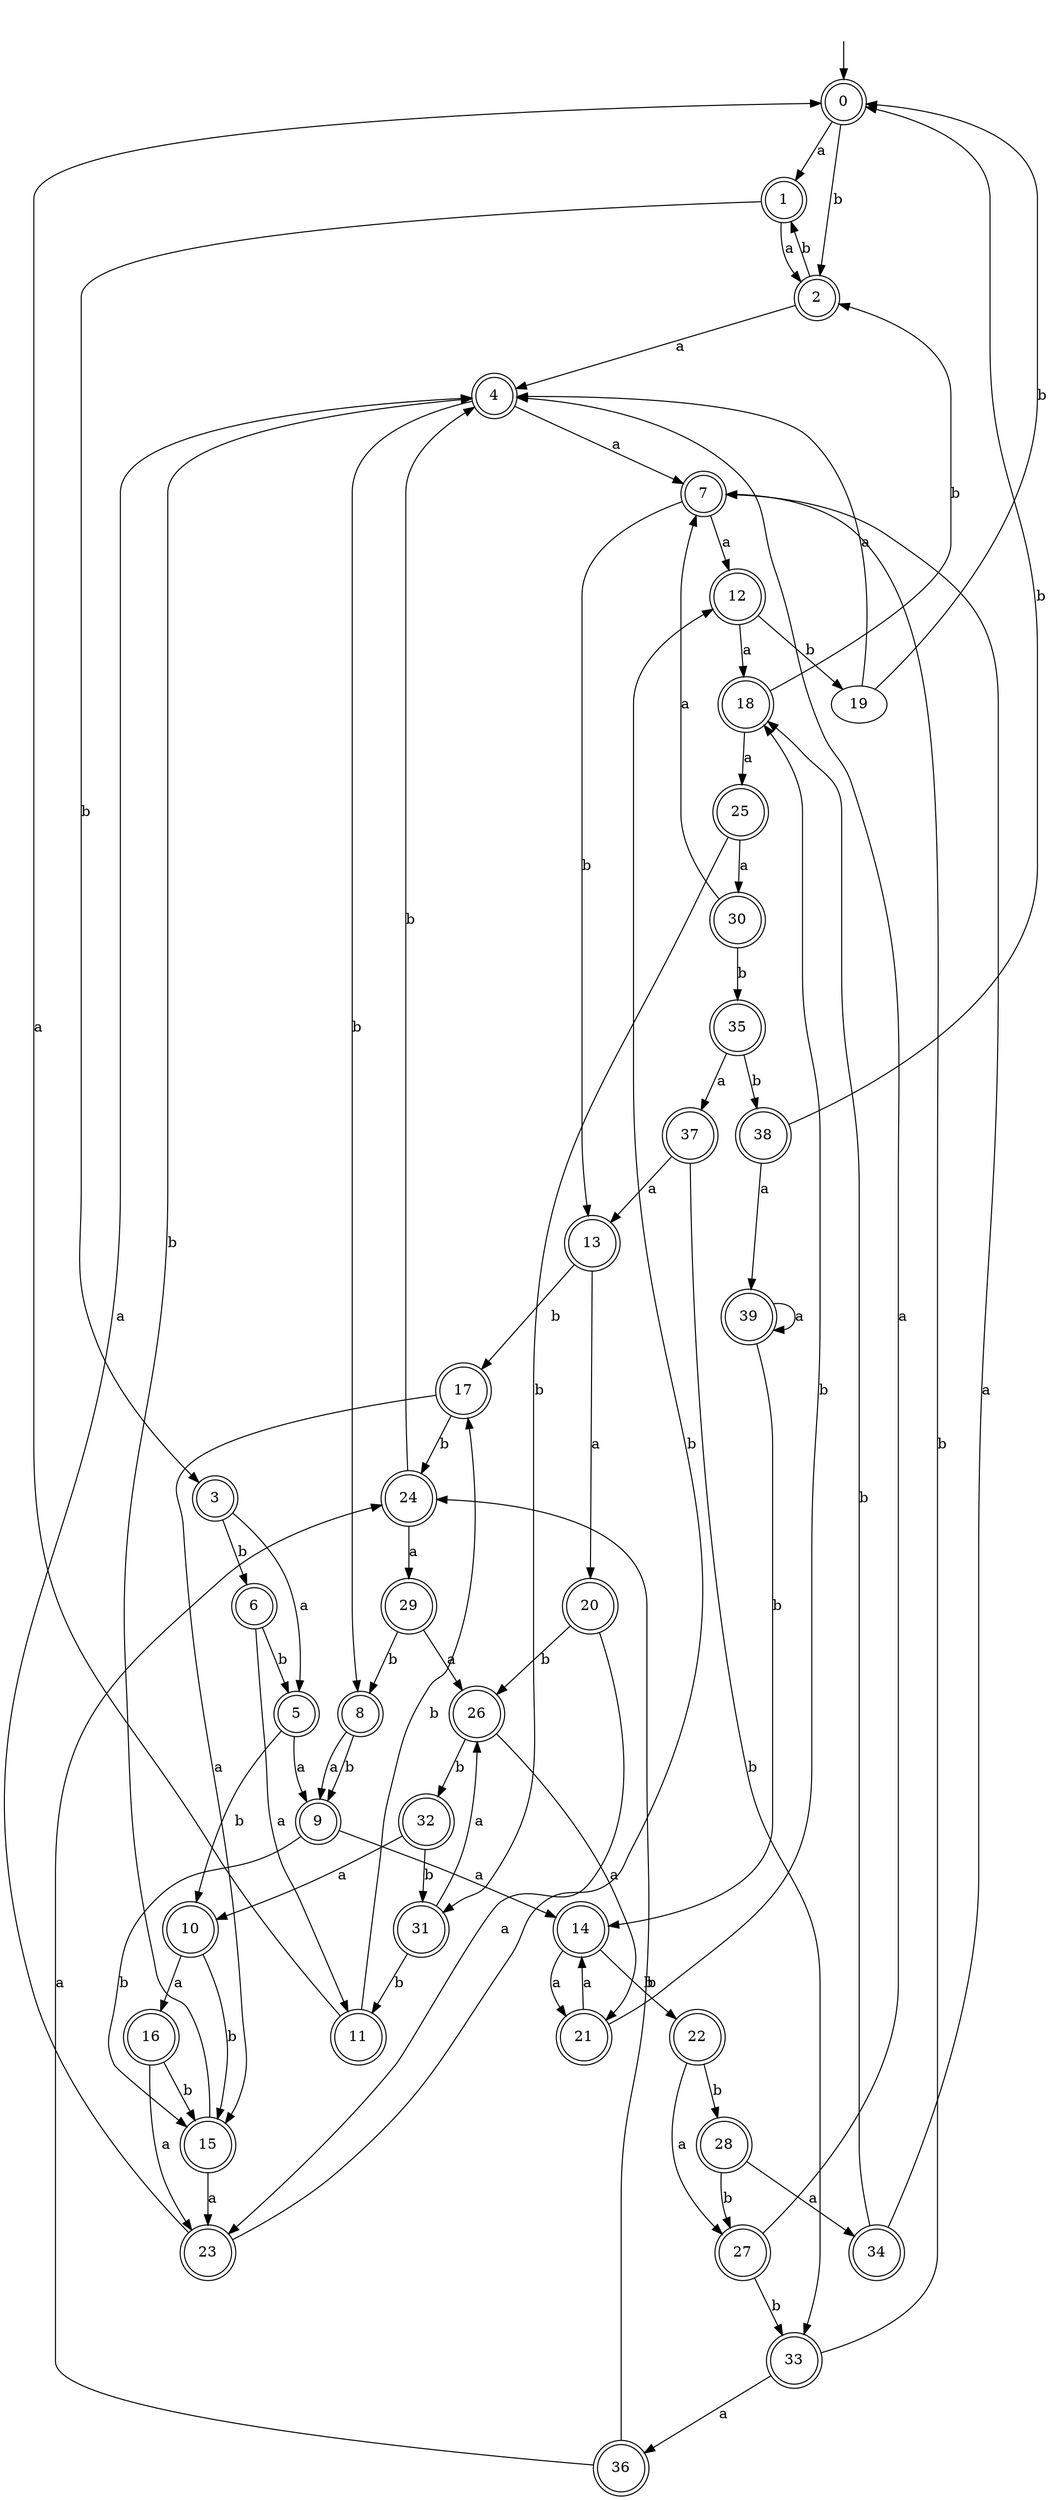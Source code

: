 digraph RandomDFA {
  __start0 [label="", shape=none];
  __start0 -> 0 [label=""];
  0 [shape=circle] [shape=doublecircle]
  0 -> 1 [label="a"]
  0 -> 2 [label="b"]
  1 [shape=doublecircle]
  1 -> 2 [label="a"]
  1 -> 3 [label="b"]
  2 [shape=doublecircle]
  2 -> 4 [label="a"]
  2 -> 1 [label="b"]
  3 [shape=doublecircle]
  3 -> 5 [label="a"]
  3 -> 6 [label="b"]
  4 [shape=doublecircle]
  4 -> 7 [label="a"]
  4 -> 8 [label="b"]
  5 [shape=doublecircle]
  5 -> 9 [label="a"]
  5 -> 10 [label="b"]
  6 [shape=doublecircle]
  6 -> 11 [label="a"]
  6 -> 5 [label="b"]
  7 [shape=doublecircle]
  7 -> 12 [label="a"]
  7 -> 13 [label="b"]
  8 [shape=doublecircle]
  8 -> 9 [label="a"]
  8 -> 9 [label="b"]
  9 [shape=doublecircle]
  9 -> 14 [label="a"]
  9 -> 15 [label="b"]
  10 [shape=doublecircle]
  10 -> 16 [label="a"]
  10 -> 15 [label="b"]
  11 [shape=doublecircle]
  11 -> 0 [label="a"]
  11 -> 17 [label="b"]
  12 [shape=doublecircle]
  12 -> 18 [label="a"]
  12 -> 19 [label="b"]
  13 [shape=doublecircle]
  13 -> 20 [label="a"]
  13 -> 17 [label="b"]
  14 [shape=doublecircle]
  14 -> 21 [label="a"]
  14 -> 22 [label="b"]
  15 [shape=doublecircle]
  15 -> 23 [label="a"]
  15 -> 4 [label="b"]
  16 [shape=doublecircle]
  16 -> 23 [label="a"]
  16 -> 15 [label="b"]
  17 [shape=doublecircle]
  17 -> 15 [label="a"]
  17 -> 24 [label="b"]
  18 [shape=doublecircle]
  18 -> 25 [label="a"]
  18 -> 2 [label="b"]
  19
  19 -> 4 [label="a"]
  19 -> 0 [label="b"]
  20 [shape=doublecircle]
  20 -> 23 [label="a"]
  20 -> 26 [label="b"]
  21 [shape=doublecircle]
  21 -> 14 [label="a"]
  21 -> 18 [label="b"]
  22 [shape=doublecircle]
  22 -> 27 [label="a"]
  22 -> 28 [label="b"]
  23 [shape=doublecircle]
  23 -> 4 [label="a"]
  23 -> 12 [label="b"]
  24 [shape=doublecircle]
  24 -> 29 [label="a"]
  24 -> 4 [label="b"]
  25 [shape=doublecircle]
  25 -> 30 [label="a"]
  25 -> 31 [label="b"]
  26 [shape=doublecircle]
  26 -> 21 [label="a"]
  26 -> 32 [label="b"]
  27 [shape=doublecircle]
  27 -> 4 [label="a"]
  27 -> 33 [label="b"]
  28 [shape=doublecircle]
  28 -> 34 [label="a"]
  28 -> 27 [label="b"]
  29 [shape=doublecircle]
  29 -> 26 [label="a"]
  29 -> 8 [label="b"]
  30 [shape=doublecircle]
  30 -> 7 [label="a"]
  30 -> 35 [label="b"]
  31 [shape=doublecircle]
  31 -> 26 [label="a"]
  31 -> 11 [label="b"]
  32 [shape=doublecircle]
  32 -> 10 [label="a"]
  32 -> 31 [label="b"]
  33 [shape=doublecircle]
  33 -> 36 [label="a"]
  33 -> 7 [label="b"]
  34 [shape=doublecircle]
  34 -> 7 [label="a"]
  34 -> 18 [label="b"]
  35 [shape=doublecircle]
  35 -> 37 [label="a"]
  35 -> 38 [label="b"]
  36 [shape=doublecircle]
  36 -> 24 [label="a"]
  36 -> 24 [label="b"]
  37 [shape=doublecircle]
  37 -> 13 [label="a"]
  37 -> 33 [label="b"]
  38 [shape=doublecircle]
  38 -> 39 [label="a"]
  38 -> 0 [label="b"]
  39 [shape=doublecircle]
  39 -> 39 [label="a"]
  39 -> 14 [label="b"]
}

